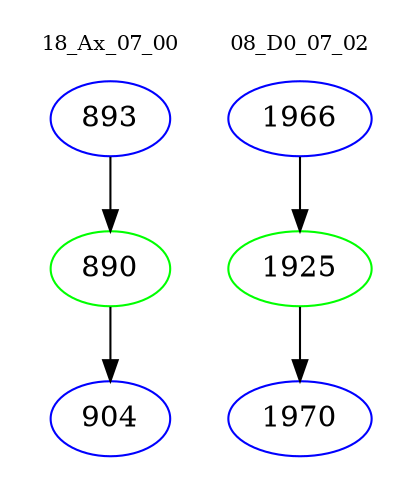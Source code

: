 digraph{
subgraph cluster_0 {
color = white
label = "18_Ax_07_00";
fontsize=10;
T0_893 [label="893", color="blue"]
T0_893 -> T0_890 [color="black"]
T0_890 [label="890", color="green"]
T0_890 -> T0_904 [color="black"]
T0_904 [label="904", color="blue"]
}
subgraph cluster_1 {
color = white
label = "08_D0_07_02";
fontsize=10;
T1_1966 [label="1966", color="blue"]
T1_1966 -> T1_1925 [color="black"]
T1_1925 [label="1925", color="green"]
T1_1925 -> T1_1970 [color="black"]
T1_1970 [label="1970", color="blue"]
}
}
